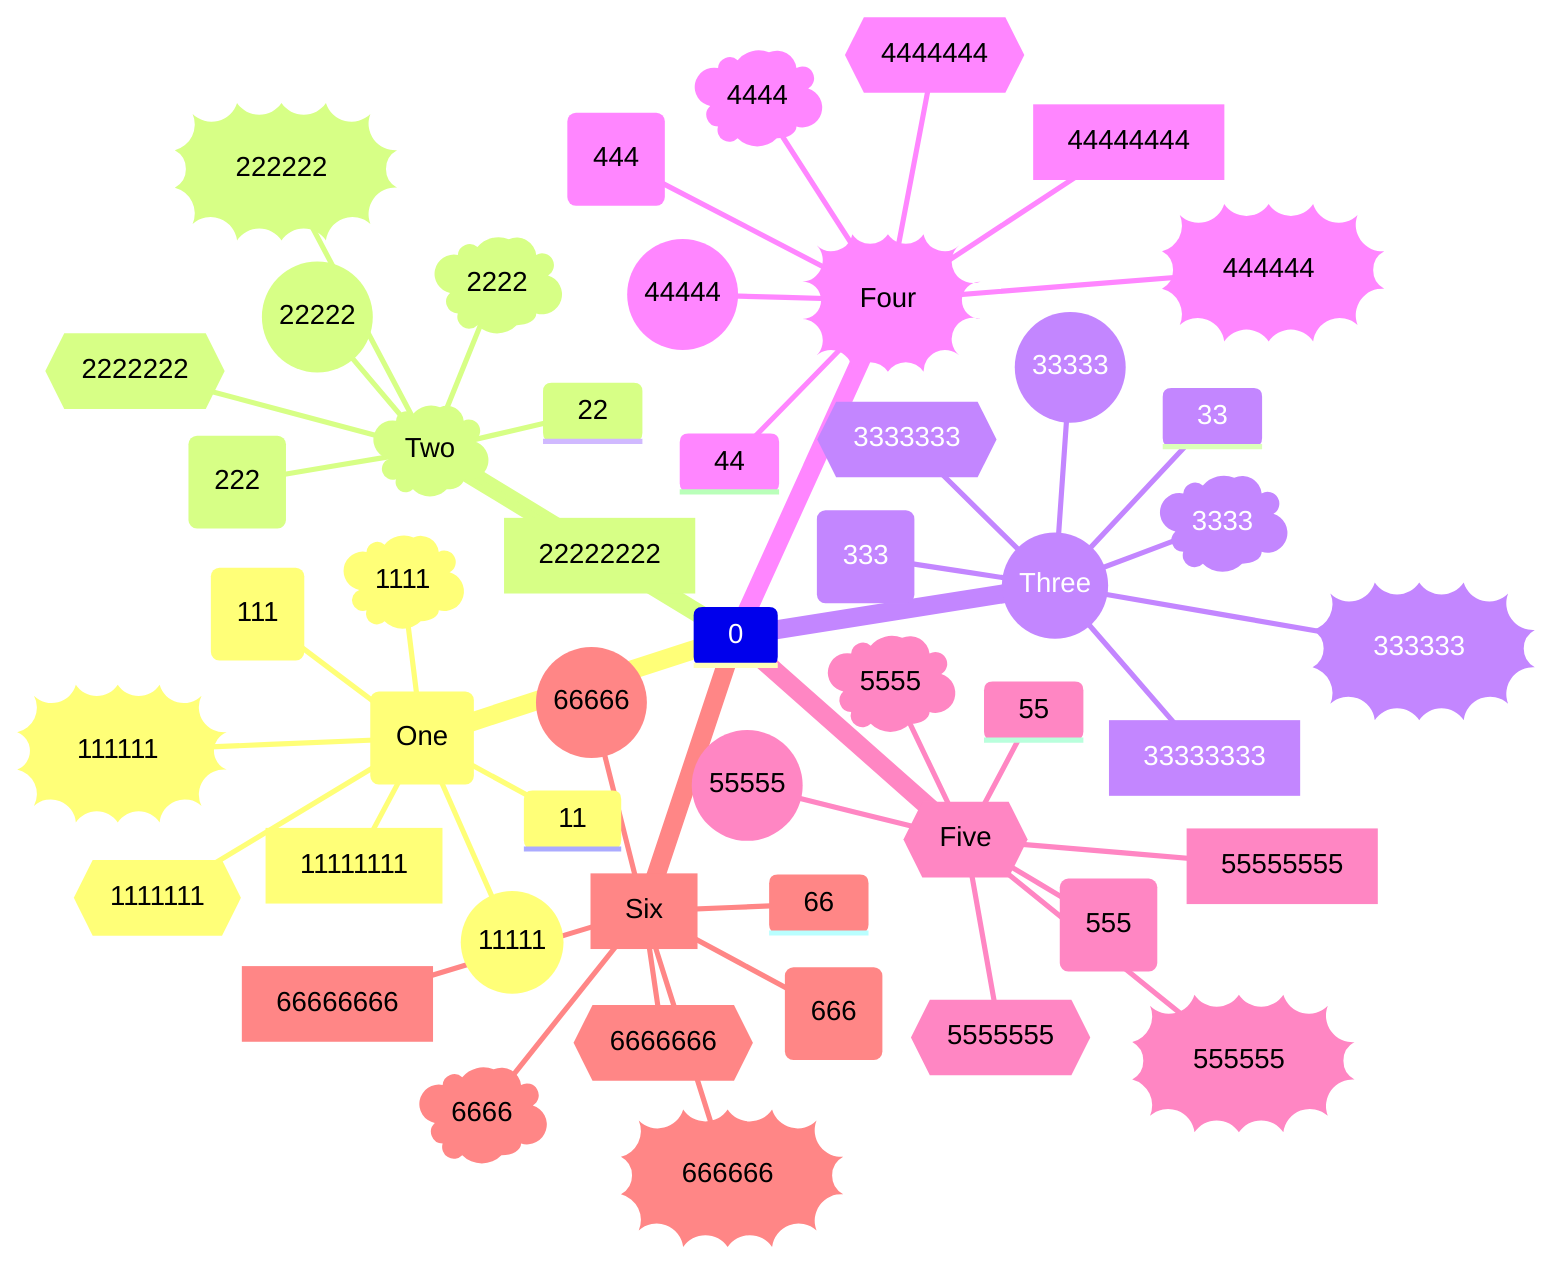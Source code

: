 mindmap
    0
        1(One)
            11
            111(111)
            1111)1111(
            11111((11111))
            111111))111111((
            1111111{{1111111}}
            11111111[11111111]
        2)Two(
            22
            222(222)
            2222)2222(
            22222((22222))
            222222))222222((
            2222222{{2222222}}
            22222222[22222222]
        3((Three))
            33
            333(333)
            3333)3333(
            33333((33333))
            333333))333333((
            3333333{{3333333}}
            33333333[33333333]
        4))Four((
            44
            444(444)
            4444)4444(
            44444((44444))
            444444))444444((
            4444444{{4444444}}
            44444444[44444444]
        5{{Five}}
            55
            555(555)
            5555)5555(
            55555((55555))
            555555))555555((
            5555555{{5555555}}
            55555555[55555555]
        6[Six]
            66
            666(666)
            6666)6666(
            66666((66666))
            666666))666666((
            6666666{{6666666}}
            66666666[66666666]